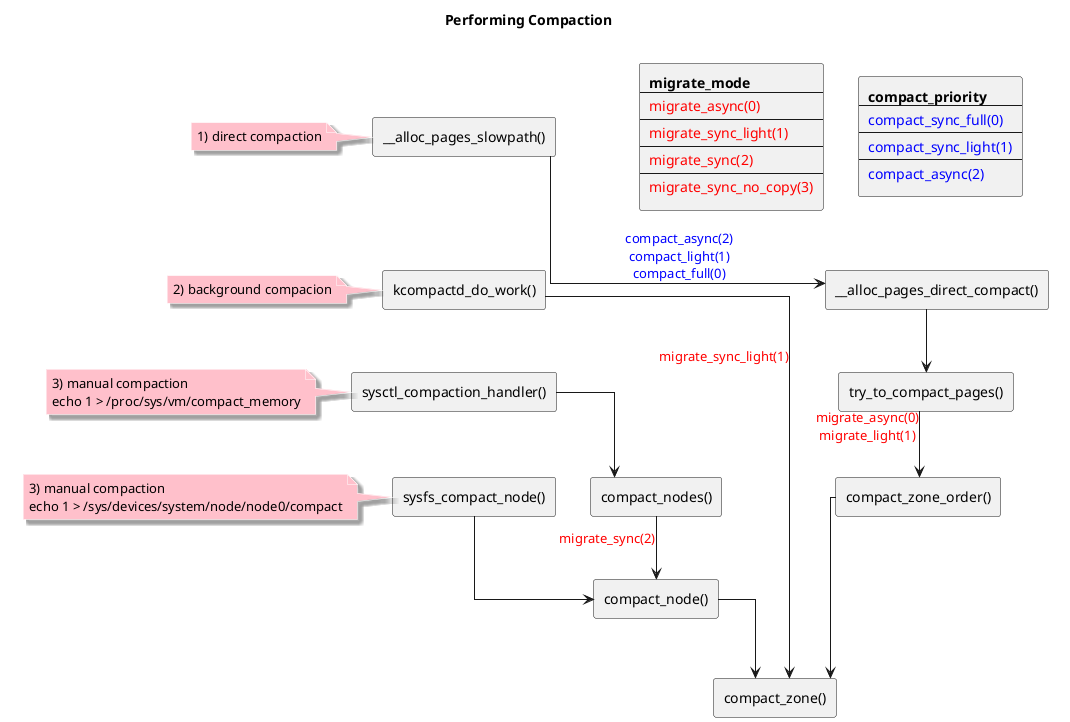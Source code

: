@startuml
skinparam ComponentStyle rectangle
skinparam NoteBorderColor white
skinparam NoteBackgroundColor pink
skinparam NoteShadowing true
skinparam Linetype ortho
skinparam rectangle {
    BorderColor white 
}

title Performing Compaction

rectangle {
    component compact_priority [
    **compact_priority**
    ----
    <color:blue>compact_sync_full(0)
    ----
    <color:blue>compact_sync_light(1)
    ----
    <color:blue>compact_async(2)
    ]

    component migrate_mode [
    **migrate_mode**
    ----
    <color:red>migrate_async(0)
    ----
    <color:red>migrate_sync_light(1)
    ----
    <color:red>migrate_sync(2)
    ----
    <color:red>migrate_sync_no_copy(3)
    ]
}

rectangle {
    ' declare components
    [__alloc_pages_slowpath()]
    [kcompactd_do_work()]
    [sysctl_compaction_handler()]
    [sysfs_compact_node()]

    ' layout
    [__alloc_pages_slowpath()]-down[hidden]-[kcompactd_do_work()]
    [kcompactd_do_work()]-down[hidden]-[sysctl_compaction_handler()]
    [sysctl_compaction_handler()]-down[hidden]-[sysfs_compact_node()]

    ' add notes for components
    note left of [__alloc_pages_slowpath()]
    1) direct compaction
    end note

    note left of [kcompactd_do_work()]
    2) background compacion
    end note

    note left of [sysfs_compact_node()]
    3) manual compaction
    echo 1 > /sys/devices/system/node/node0/compact
    end note

    note left of [sysctl_compaction_handler()]
    3) manual compaction
    echo 1 > /proc/sys/vm/compact_memory
    end note
}

rectangle {
    [__alloc_pages_direct_compact()]
    [try_to_compact_pages()]
    [compact_zone_order()]

    [__alloc_pages_direct_compact()]-->[try_to_compact_pages()]
    [try_to_compact_pages()]-->[compact_zone_order()] :<color:red>migrate_async(0)\n<color:red>migrate_light(1)
}

' do the links
[__alloc_pages_slowpath()]-->[__alloc_pages_direct_compact()] :<color:blue>compact_async(2)\n<color:blue>compact_light(1)\n<color:blue>compact_full(0)
[kcompactd_do_work()]-->[compact_zone()] :<color:red>migrate_sync_light(1)
[sysctl_compaction_handler()]-->[compact_nodes()]
[sysfs_compact_node()]-->[compact_node()]
[compact_nodes()]-->[compact_node()] :<color:red>migrate_sync(2)
[compact_node()]-->[compact_zone()]
[compact_zone_order()]-->[compact_zone()]


@enduml